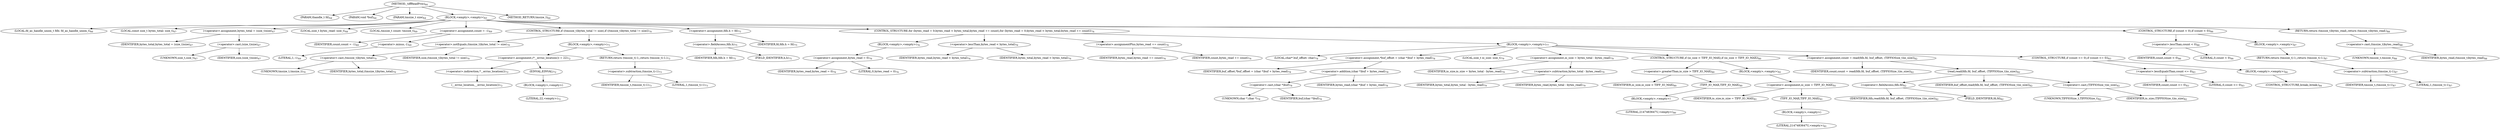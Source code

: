 digraph "_tiffReadProc" {  
"33563" [label = <(METHOD,_tiffReadProc)<SUB>64</SUB>> ]
"33564" [label = <(PARAM,thandle_t fd)<SUB>64</SUB>> ]
"33565" [label = <(PARAM,void *buf)<SUB>64</SUB>> ]
"33566" [label = <(PARAM,tmsize_t size)<SUB>64</SUB>> ]
"33567" [label = <(BLOCK,&lt;empty&gt;,&lt;empty&gt;)<SUB>65</SUB>> ]
"33568" [label = <(LOCAL,fd_as_handle_union_t fdh: fd_as_handle_union_t)<SUB>66</SUB>> ]
"33569" [label = <(LOCAL,const size_t bytes_total: size_t)<SUB>67</SUB>> ]
"33570" [label = <(&lt;operator&gt;.assignment,bytes_total = (size_t)size)<SUB>67</SUB>> ]
"33571" [label = <(IDENTIFIER,bytes_total,bytes_total = (size_t)size)<SUB>67</SUB>> ]
"33572" [label = <(&lt;operator&gt;.cast,(size_t)size)<SUB>67</SUB>> ]
"33573" [label = <(UNKNOWN,size_t,size_t)<SUB>67</SUB>> ]
"33574" [label = <(IDENTIFIER,size,(size_t)size)<SUB>67</SUB>> ]
"33575" [label = <(LOCAL,size_t bytes_read: size_t)<SUB>68</SUB>> ]
"33576" [label = <(LOCAL,tmsize_t count: tmsize_t)<SUB>69</SUB>> ]
"33577" [label = <(&lt;operator&gt;.assignment,count = -1)<SUB>69</SUB>> ]
"33578" [label = <(IDENTIFIER,count,count = -1)<SUB>69</SUB>> ]
"33579" [label = <(&lt;operator&gt;.minus,-1)<SUB>69</SUB>> ]
"33580" [label = <(LITERAL,1,-1)<SUB>69</SUB>> ]
"33581" [label = <(CONTROL_STRUCTURE,if ((tmsize_t)bytes_total != size),if ((tmsize_t)bytes_total != size))<SUB>70</SUB>> ]
"33582" [label = <(&lt;operator&gt;.notEquals,(tmsize_t)bytes_total != size)<SUB>70</SUB>> ]
"33583" [label = <(&lt;operator&gt;.cast,(tmsize_t)bytes_total)<SUB>70</SUB>> ]
"33584" [label = <(UNKNOWN,tmsize_t,tmsize_t)<SUB>70</SUB>> ]
"33585" [label = <(IDENTIFIER,bytes_total,(tmsize_t)bytes_total)<SUB>70</SUB>> ]
"33586" [label = <(IDENTIFIER,size,(tmsize_t)bytes_total != size)<SUB>70</SUB>> ]
"33587" [label = <(BLOCK,&lt;empty&gt;,&lt;empty&gt;)<SUB>71</SUB>> ]
"33588" [label = <(&lt;operator&gt;.assignment,(*__errno_location()) = 22)<SUB>72</SUB>> ]
"33589" [label = <(&lt;operator&gt;.indirection,*__errno_location())<SUB>72</SUB>> ]
"33590" [label = <(__errno_location,__errno_location())<SUB>72</SUB>> ]
"33591" [label = <(EINVAL,EINVAL)<SUB>72</SUB>> ]
"33592" [label = <(BLOCK,&lt;empty&gt;,&lt;empty&gt;)> ]
"33593" [label = <(LITERAL,22,&lt;empty&gt;)<SUB>72</SUB>> ]
"33594" [label = <(RETURN,return (tmsize_t)-1;,return (tmsize_t)-1;)<SUB>73</SUB>> ]
"33595" [label = <(&lt;operator&gt;.subtraction,(tmsize_t)-1)<SUB>73</SUB>> ]
"33596" [label = <(IDENTIFIER,tmsize_t,(tmsize_t)-1)<SUB>73</SUB>> ]
"33597" [label = <(LITERAL,1,(tmsize_t)-1)<SUB>73</SUB>> ]
"33598" [label = <(&lt;operator&gt;.assignment,fdh.h = fd)<SUB>75</SUB>> ]
"33599" [label = <(&lt;operator&gt;.fieldAccess,fdh.h)<SUB>75</SUB>> ]
"33600" [label = <(IDENTIFIER,fdh,fdh.h = fd)<SUB>75</SUB>> ]
"33601" [label = <(FIELD_IDENTIFIER,h,h)<SUB>75</SUB>> ]
"33602" [label = <(IDENTIFIER,fd,fdh.h = fd)<SUB>75</SUB>> ]
"33603" [label = <(CONTROL_STRUCTURE,for (bytes_read = 0;bytes_read &lt; bytes_total;bytes_read += count),for (bytes_read = 0;bytes_read &lt; bytes_total;bytes_read += count))<SUB>76</SUB>> ]
"33604" [label = <(BLOCK,&lt;empty&gt;,&lt;empty&gt;)<SUB>76</SUB>> ]
"33605" [label = <(&lt;operator&gt;.assignment,bytes_read = 0)<SUB>76</SUB>> ]
"33606" [label = <(IDENTIFIER,bytes_read,bytes_read = 0)<SUB>76</SUB>> ]
"33607" [label = <(LITERAL,0,bytes_read = 0)<SUB>76</SUB>> ]
"33608" [label = <(&lt;operator&gt;.lessThan,bytes_read &lt; bytes_total)<SUB>76</SUB>> ]
"33609" [label = <(IDENTIFIER,bytes_read,bytes_read &lt; bytes_total)<SUB>76</SUB>> ]
"33610" [label = <(IDENTIFIER,bytes_total,bytes_read &lt; bytes_total)<SUB>76</SUB>> ]
"33611" [label = <(&lt;operator&gt;.assignmentPlus,bytes_read += count)<SUB>76</SUB>> ]
"33612" [label = <(IDENTIFIER,bytes_read,bytes_read += count)<SUB>76</SUB>> ]
"33613" [label = <(IDENTIFIER,count,bytes_read += count)<SUB>76</SUB>> ]
"33614" [label = <(BLOCK,&lt;empty&gt;,&lt;empty&gt;)<SUB>77</SUB>> ]
"33615" [label = <(LOCAL,char* buf_offset: char)<SUB>78</SUB>> ]
"33616" [label = <(&lt;operator&gt;.assignment,*buf_offset = (char *)buf + bytes_read)<SUB>78</SUB>> ]
"33617" [label = <(IDENTIFIER,buf_offset,*buf_offset = (char *)buf + bytes_read)<SUB>78</SUB>> ]
"33618" [label = <(&lt;operator&gt;.addition,(char *)buf + bytes_read)<SUB>78</SUB>> ]
"33619" [label = <(&lt;operator&gt;.cast,(char *)buf)<SUB>78</SUB>> ]
"33620" [label = <(UNKNOWN,char *,char *)<SUB>78</SUB>> ]
"33621" [label = <(IDENTIFIER,buf,(char *)buf)<SUB>78</SUB>> ]
"33622" [label = <(IDENTIFIER,bytes_read,(char *)buf + bytes_read)<SUB>78</SUB>> ]
"33623" [label = <(LOCAL,size_t io_size: size_t)<SUB>79</SUB>> ]
"33624" [label = <(&lt;operator&gt;.assignment,io_size = bytes_total - bytes_read)<SUB>79</SUB>> ]
"33625" [label = <(IDENTIFIER,io_size,io_size = bytes_total - bytes_read)<SUB>79</SUB>> ]
"33626" [label = <(&lt;operator&gt;.subtraction,bytes_total - bytes_read)<SUB>79</SUB>> ]
"33627" [label = <(IDENTIFIER,bytes_total,bytes_total - bytes_read)<SUB>79</SUB>> ]
"33628" [label = <(IDENTIFIER,bytes_read,bytes_total - bytes_read)<SUB>79</SUB>> ]
"33629" [label = <(CONTROL_STRUCTURE,if (io_size &gt; TIFF_IO_MAX),if (io_size &gt; TIFF_IO_MAX))<SUB>80</SUB>> ]
"33630" [label = <(&lt;operator&gt;.greaterThan,io_size &gt; TIFF_IO_MAX)<SUB>80</SUB>> ]
"33631" [label = <(IDENTIFIER,io_size,io_size &gt; TIFF_IO_MAX)<SUB>80</SUB>> ]
"33632" [label = <(TIFF_IO_MAX,TIFF_IO_MAX)<SUB>80</SUB>> ]
"33633" [label = <(BLOCK,&lt;empty&gt;,&lt;empty&gt;)> ]
"33634" [label = <(LITERAL,2147483647U,&lt;empty&gt;)<SUB>80</SUB>> ]
"33635" [label = <(BLOCK,&lt;empty&gt;,&lt;empty&gt;)<SUB>81</SUB>> ]
"33636" [label = <(&lt;operator&gt;.assignment,io_size = TIFF_IO_MAX)<SUB>81</SUB>> ]
"33637" [label = <(IDENTIFIER,io_size,io_size = TIFF_IO_MAX)<SUB>81</SUB>> ]
"33638" [label = <(TIFF_IO_MAX,TIFF_IO_MAX)<SUB>81</SUB>> ]
"33639" [label = <(BLOCK,&lt;empty&gt;,&lt;empty&gt;)> ]
"33640" [label = <(LITERAL,2147483647U,&lt;empty&gt;)<SUB>81</SUB>> ]
"33641" [label = <(&lt;operator&gt;.assignment,count = read(fdh.fd, buf_offset, (TIFFIOSize_t)io_size))<SUB>82</SUB>> ]
"33642" [label = <(IDENTIFIER,count,count = read(fdh.fd, buf_offset, (TIFFIOSize_t)io_size))<SUB>82</SUB>> ]
"33643" [label = <(read,read(fdh.fd, buf_offset, (TIFFIOSize_t)io_size))<SUB>82</SUB>> ]
"33644" [label = <(&lt;operator&gt;.fieldAccess,fdh.fd)<SUB>82</SUB>> ]
"33645" [label = <(IDENTIFIER,fdh,read(fdh.fd, buf_offset, (TIFFIOSize_t)io_size))<SUB>82</SUB>> ]
"33646" [label = <(FIELD_IDENTIFIER,fd,fd)<SUB>82</SUB>> ]
"33647" [label = <(IDENTIFIER,buf_offset,read(fdh.fd, buf_offset, (TIFFIOSize_t)io_size))<SUB>82</SUB>> ]
"33648" [label = <(&lt;operator&gt;.cast,(TIFFIOSize_t)io_size)<SUB>82</SUB>> ]
"33649" [label = <(UNKNOWN,TIFFIOSize_t,TIFFIOSize_t)<SUB>82</SUB>> ]
"33650" [label = <(IDENTIFIER,io_size,(TIFFIOSize_t)io_size)<SUB>82</SUB>> ]
"33651" [label = <(CONTROL_STRUCTURE,if (count &lt;= 0),if (count &lt;= 0))<SUB>83</SUB>> ]
"33652" [label = <(&lt;operator&gt;.lessEqualsThan,count &lt;= 0)<SUB>83</SUB>> ]
"33653" [label = <(IDENTIFIER,count,count &lt;= 0)<SUB>83</SUB>> ]
"33654" [label = <(LITERAL,0,count &lt;= 0)<SUB>83</SUB>> ]
"33655" [label = <(BLOCK,&lt;empty&gt;,&lt;empty&gt;)<SUB>84</SUB>> ]
"33656" [label = <(CONTROL_STRUCTURE,break;,break;)<SUB>84</SUB>> ]
"33657" [label = <(CONTROL_STRUCTURE,if (count &lt; 0),if (count &lt; 0))<SUB>86</SUB>> ]
"33658" [label = <(&lt;operator&gt;.lessThan,count &lt; 0)<SUB>86</SUB>> ]
"33659" [label = <(IDENTIFIER,count,count &lt; 0)<SUB>86</SUB>> ]
"33660" [label = <(LITERAL,0,count &lt; 0)<SUB>86</SUB>> ]
"33661" [label = <(BLOCK,&lt;empty&gt;,&lt;empty&gt;)<SUB>87</SUB>> ]
"33662" [label = <(RETURN,return (tmsize_t)-1;,return (tmsize_t)-1;)<SUB>87</SUB>> ]
"33663" [label = <(&lt;operator&gt;.subtraction,(tmsize_t)-1)<SUB>87</SUB>> ]
"33664" [label = <(IDENTIFIER,tmsize_t,(tmsize_t)-1)<SUB>87</SUB>> ]
"33665" [label = <(LITERAL,1,(tmsize_t)-1)<SUB>87</SUB>> ]
"33666" [label = <(RETURN,return (tmsize_t)bytes_read;,return (tmsize_t)bytes_read;)<SUB>88</SUB>> ]
"33667" [label = <(&lt;operator&gt;.cast,(tmsize_t)bytes_read)<SUB>88</SUB>> ]
"33668" [label = <(UNKNOWN,tmsize_t,tmsize_t)<SUB>88</SUB>> ]
"33669" [label = <(IDENTIFIER,bytes_read,(tmsize_t)bytes_read)<SUB>88</SUB>> ]
"33670" [label = <(METHOD_RETURN,tmsize_t)<SUB>64</SUB>> ]
  "33563" -> "33564" 
  "33563" -> "33565" 
  "33563" -> "33566" 
  "33563" -> "33567" 
  "33563" -> "33670" 
  "33567" -> "33568" 
  "33567" -> "33569" 
  "33567" -> "33570" 
  "33567" -> "33575" 
  "33567" -> "33576" 
  "33567" -> "33577" 
  "33567" -> "33581" 
  "33567" -> "33598" 
  "33567" -> "33603" 
  "33567" -> "33657" 
  "33567" -> "33666" 
  "33570" -> "33571" 
  "33570" -> "33572" 
  "33572" -> "33573" 
  "33572" -> "33574" 
  "33577" -> "33578" 
  "33577" -> "33579" 
  "33579" -> "33580" 
  "33581" -> "33582" 
  "33581" -> "33587" 
  "33582" -> "33583" 
  "33582" -> "33586" 
  "33583" -> "33584" 
  "33583" -> "33585" 
  "33587" -> "33588" 
  "33587" -> "33594" 
  "33588" -> "33589" 
  "33588" -> "33591" 
  "33589" -> "33590" 
  "33591" -> "33592" 
  "33592" -> "33593" 
  "33594" -> "33595" 
  "33595" -> "33596" 
  "33595" -> "33597" 
  "33598" -> "33599" 
  "33598" -> "33602" 
  "33599" -> "33600" 
  "33599" -> "33601" 
  "33603" -> "33604" 
  "33603" -> "33608" 
  "33603" -> "33611" 
  "33603" -> "33614" 
  "33604" -> "33605" 
  "33605" -> "33606" 
  "33605" -> "33607" 
  "33608" -> "33609" 
  "33608" -> "33610" 
  "33611" -> "33612" 
  "33611" -> "33613" 
  "33614" -> "33615" 
  "33614" -> "33616" 
  "33614" -> "33623" 
  "33614" -> "33624" 
  "33614" -> "33629" 
  "33614" -> "33641" 
  "33614" -> "33651" 
  "33616" -> "33617" 
  "33616" -> "33618" 
  "33618" -> "33619" 
  "33618" -> "33622" 
  "33619" -> "33620" 
  "33619" -> "33621" 
  "33624" -> "33625" 
  "33624" -> "33626" 
  "33626" -> "33627" 
  "33626" -> "33628" 
  "33629" -> "33630" 
  "33629" -> "33635" 
  "33630" -> "33631" 
  "33630" -> "33632" 
  "33632" -> "33633" 
  "33633" -> "33634" 
  "33635" -> "33636" 
  "33636" -> "33637" 
  "33636" -> "33638" 
  "33638" -> "33639" 
  "33639" -> "33640" 
  "33641" -> "33642" 
  "33641" -> "33643" 
  "33643" -> "33644" 
  "33643" -> "33647" 
  "33643" -> "33648" 
  "33644" -> "33645" 
  "33644" -> "33646" 
  "33648" -> "33649" 
  "33648" -> "33650" 
  "33651" -> "33652" 
  "33651" -> "33655" 
  "33652" -> "33653" 
  "33652" -> "33654" 
  "33655" -> "33656" 
  "33657" -> "33658" 
  "33657" -> "33661" 
  "33658" -> "33659" 
  "33658" -> "33660" 
  "33661" -> "33662" 
  "33662" -> "33663" 
  "33663" -> "33664" 
  "33663" -> "33665" 
  "33666" -> "33667" 
  "33667" -> "33668" 
  "33667" -> "33669" 
}
